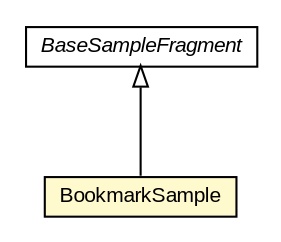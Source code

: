 #!/usr/local/bin/dot
#
# Class diagram 
# Generated by UMLGraph version R5_6-24-gf6e263 (http://www.umlgraph.org/)
#

digraph G {
	edge [fontname="arial",fontsize=10,labelfontname="arial",labelfontsize=10];
	node [fontname="arial",fontsize=10,shape=plaintext];
	nodesep=0.25;
	ranksep=0.5;
	// org.osmdroid.samplefragments.BaseSampleFragment
	c47201 [label=<<table title="org.osmdroid.samplefragments.BaseSampleFragment" border="0" cellborder="1" cellspacing="0" cellpadding="2" port="p" href="../BaseSampleFragment.html">
		<tr><td><table border="0" cellspacing="0" cellpadding="1">
<tr><td align="center" balign="center"><font face="arial italic"> BaseSampleFragment </font></td></tr>
		</table></td></tr>
		</table>>, URL="../BaseSampleFragment.html", fontname="arial", fontcolor="black", fontsize=10.0];
	// org.osmdroid.samplefragments.bookmarks.BookmarkSample
	c47203 [label=<<table title="org.osmdroid.samplefragments.bookmarks.BookmarkSample" border="0" cellborder="1" cellspacing="0" cellpadding="2" port="p" bgcolor="lemonChiffon" href="./BookmarkSample.html">
		<tr><td><table border="0" cellspacing="0" cellpadding="1">
<tr><td align="center" balign="center"> BookmarkSample </td></tr>
		</table></td></tr>
		</table>>, URL="./BookmarkSample.html", fontname="arial", fontcolor="black", fontsize=10.0];
	//org.osmdroid.samplefragments.bookmarks.BookmarkSample extends org.osmdroid.samplefragments.BaseSampleFragment
	c47201:p -> c47203:p [dir=back,arrowtail=empty];
}

